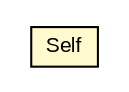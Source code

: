 #!/usr/local/bin/dot
#
# Class diagram 
# Generated by UMLGraph version R5_6-24-gf6e263 (http://www.umlgraph.org/)
#

digraph G {
	edge [fontname="arial",fontsize=10,labelfontname="arial",labelfontsize=10];
	node [fontname="arial",fontsize=10,shape=plaintext];
	nodesep=0.25;
	ranksep=0.5;
	// org.oasis_open.docs.wsdm.muws2_2.Self
	c1056953 [label=<<table title="org.oasis_open.docs.wsdm.muws2_2.Self" border="0" cellborder="1" cellspacing="0" cellpadding="2" port="p" bgcolor="lemonChiffon" href="./Self.html">
		<tr><td><table border="0" cellspacing="0" cellpadding="1">
<tr><td align="center" balign="center"> Self </td></tr>
		</table></td></tr>
		</table>>, URL="./Self.html", fontname="arial", fontcolor="black", fontsize=10.0];
}

